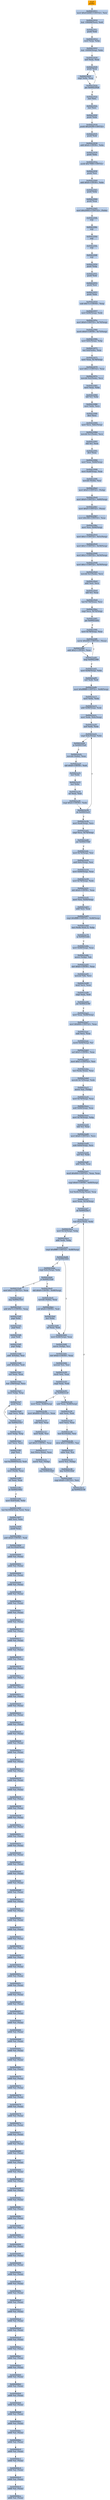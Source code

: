 digraph G {
node[shape=rectangle,style=filled,fillcolor=lightsteelblue,color=lightsteelblue]
bgcolor="transparent"
a0x00422910pusha_[label="start\npusha ",color="lightgrey",fillcolor="orange"];
a0x00422911movl_0x41b000UINT32_esi[label="0x00422911\nmovl $0x41b000<UINT32>, %esi"];
a0x00422916leal__106496esi__edi[label="0x00422916\nleal -106496(%esi), %edi"];
a0x0042291cpushl_edi[label="0x0042291c\npushl %edi"];
a0x0042291dmovl_esp_ebp[label="0x0042291d\nmovl %esp, %ebp"];
a0x0042291fleal__16000esp__ebx[label="0x0042291f\nleal -16000(%esp), %ebx"];
a0x00422926xorl_eax_eax[label="0x00422926\nxorl %eax, %eax"];
a0x00422928pushl_eax[label="0x00422928\npushl %eax"];
a0x00422929cmpl_ebx_esp[label="0x00422929\ncmpl %ebx, %esp"];
a0x0042292bjne_0x00422928[label="0x0042292b\njne 0x00422928"];
a0x0042292dincl_esi[label="0x0042292d\nincl %esi"];
a0x0042292eincl_esi[label="0x0042292e\nincl %esi"];
a0x0042292fpushl_ebx[label="0x0042292f\npushl %ebx"];
a0x00422930pushl_0x2029fUINT32[label="0x00422930\npushl $0x2029f<UINT32>"];
a0x00422935pushl_edi[label="0x00422935\npushl %edi"];
a0x00422936addl_0x4UINT8_ebx[label="0x00422936\naddl $0x4<UINT8>, %ebx"];
a0x00422939pushl_ebx[label="0x00422939\npushl %ebx"];
a0x0042293apushl_0x7908UINT32[label="0x0042293a\npushl $0x7908<UINT32>"];
a0x0042293fpushl_esi[label="0x0042293f\npushl %esi"];
a0x00422940addl_0x4UINT8_ebx[label="0x00422940\naddl $0x4<UINT8>, %ebx"];
a0x00422943pushl_ebx[label="0x00422943\npushl %ebx"];
a0x00422944pushl_eax[label="0x00422944\npushl %eax"];
a0x00422945movl_0x20003UINT32_ebx_[label="0x00422945\nmovl $0x20003<UINT32>, (%ebx)"];
a0x0042294bnop_[label="0x0042294b\nnop "];
a0x0042294cnop_[label="0x0042294c\nnop "];
a0x0042294dnop_[label="0x0042294d\nnop "];
a0x0042294enop_[label="0x0042294e\nnop "];
a0x0042294fnop_[label="0x0042294f\nnop "];
a0x00422950pushl_ebp[label="0x00422950\npushl %ebp"];
a0x00422951pushl_edi[label="0x00422951\npushl %edi"];
a0x00422952pushl_esi[label="0x00422952\npushl %esi"];
a0x00422953pushl_ebx[label="0x00422953\npushl %ebx"];
a0x00422954subl_0x7cUINT8_esp[label="0x00422954\nsubl $0x7c<UINT8>, %esp"];
a0x00422957movl_0x90esp__edx[label="0x00422957\nmovl 0x90(%esp), %edx"];
a0x0042295emovl_0x0UINT32_0x74esp_[label="0x0042295e\nmovl $0x0<UINT32>, 0x74(%esp)"];
a0x00422966movb_0x0UINT8_0x73esp_[label="0x00422966\nmovb $0x0<UINT8>, 0x73(%esp)"];
a0x0042296bmovl_0x9cesp__ebp[label="0x0042296b\nmovl 0x9c(%esp), %ebp"];
a0x00422972leal_0x4edx__eax[label="0x00422972\nleal 0x4(%edx), %eax"];
a0x00422975movl_eax_0x78esp_[label="0x00422975\nmovl %eax, 0x78(%esp)"];
a0x00422979movl_0x1UINT32_eax[label="0x00422979\nmovl $0x1<UINT32>, %eax"];
a0x0042297emovzbl_0x2edx__ecx[label="0x0042297e\nmovzbl 0x2(%edx), %ecx"];
a0x00422982movl_eax_ebx[label="0x00422982\nmovl %eax, %ebx"];
a0x00422984shll_cl_ebx[label="0x00422984\nshll %cl, %ebx"];
a0x00422986movl_ebx_ecx[label="0x00422986\nmovl %ebx, %ecx"];
a0x00422988decl_ecx[label="0x00422988\ndecl %ecx"];
a0x00422989movl_ecx_0x6cesp_[label="0x00422989\nmovl %ecx, 0x6c(%esp)"];
a0x0042298dmovzbl_0x1edx__ecx[label="0x0042298d\nmovzbl 0x1(%edx), %ecx"];
a0x00422991shll_cl_eax[label="0x00422991\nshll %cl, %eax"];
a0x00422993decl_eax[label="0x00422993\ndecl %eax"];
a0x00422994movl_eax_0x68esp_[label="0x00422994\nmovl %eax, 0x68(%esp)"];
a0x00422998movl_0xa8esp__eax[label="0x00422998\nmovl 0xa8(%esp), %eax"];
a0x0042299fmovzbl_edx__esi[label="0x0042299f\nmovzbl (%edx), %esi"];
a0x004229a2movl_0x0UINT32_ebp_[label="0x004229a2\nmovl $0x0<UINT32>, (%ebp)"];
a0x004229a9movl_0x0UINT32_0x60esp_[label="0x004229a9\nmovl $0x0<UINT32>, 0x60(%esp)"];
a0x004229b1movl_0x0UINT32_eax_[label="0x004229b1\nmovl $0x0<UINT32>, (%eax)"];
a0x004229b7movl_0x300UINT32_eax[label="0x004229b7\nmovl $0x300<UINT32>, %eax"];
a0x004229bcmovl_esi_0x64esp_[label="0x004229bc\nmovl %esi, 0x64(%esp)"];
a0x004229c0movl_0x1UINT32_0x5cesp_[label="0x004229c0\nmovl $0x1<UINT32>, 0x5c(%esp)"];
a0x004229c8movl_0x1UINT32_0x58esp_[label="0x004229c8\nmovl $0x1<UINT32>, 0x58(%esp)"];
a0x004229d0movl_0x1UINT32_0x54esp_[label="0x004229d0\nmovl $0x1<UINT32>, 0x54(%esp)"];
a0x004229d8movl_0x1UINT32_0x50esp_[label="0x004229d8\nmovl $0x1<UINT32>, 0x50(%esp)"];
a0x004229e0movzbl_0x1edx__ecx[label="0x004229e0\nmovzbl 0x1(%edx), %ecx"];
a0x004229e4addl_esi_ecx[label="0x004229e4\naddl %esi, %ecx"];
a0x004229e6shll_cl_eax[label="0x004229e6\nshll %cl, %eax"];
a0x004229e8leal_0x736eax__ecx[label="0x004229e8\nleal 0x736(%eax), %ecx"];
a0x004229eecmpl_ecx_0x74esp_[label="0x004229ee\ncmpl %ecx, 0x74(%esp)"];
a0x004229f2jae_0x00422a02[label="0x004229f2\njae 0x00422a02"];
a0x004229f4movl_0x78esp__eax[label="0x004229f4\nmovl 0x78(%esp), %eax"];
a0x004229f8movw_0x400UINT16_eax_[label="0x004229f8\nmovw $0x400<UINT16>, (%eax)"];
a0x004229fdaddl_0x2UINT8_eax[label="0x004229fd\naddl $0x2<UINT8>, %eax"];
a0x00422a00loop_0x004229f8[label="0x00422a00\nloop 0x004229f8"];
a0x00422a02movl_0x94esp__ebx[label="0x00422a02\nmovl 0x94(%esp), %ebx"];
a0x00422a09xorl_edi_edi[label="0x00422a09\nxorl %edi, %edi"];
a0x00422a0bmovl_0xffffffffUINT32_0x48esp_[label="0x00422a0b\nmovl $0xffffffff<UINT32>, 0x48(%esp)"];
a0x00422a13movl_ebx_edx[label="0x00422a13\nmovl %ebx, %edx"];
a0x00422a15addl_0x98esp__edx[label="0x00422a15\naddl 0x98(%esp), %edx"];
a0x00422a1cmovl_edx_0x4cesp_[label="0x00422a1c\nmovl %edx, 0x4c(%esp)"];
a0x00422a20xorl_edx_edx[label="0x00422a20\nxorl %edx, %edx"];
a0x00422a22cmpl_0x4cesp__ebx[label="0x00422a22\ncmpl 0x4c(%esp), %ebx"];
a0x00422a26je_0x004233a8[label="0x00422a26\nje 0x004233a8"];
a0x00422a2cmovzbl_ebx__eax[label="0x00422a2c\nmovzbl (%ebx), %eax"];
a0x00422a2fshll_0x8UINT8_edi[label="0x00422a2f\nshll $0x8<UINT8>, %edi"];
a0x00422a32incl_edx[label="0x00422a32\nincl %edx"];
a0x00422a33incl_ebx[label="0x00422a33\nincl %ebx"];
a0x00422a34orl_eax_edi[label="0x00422a34\norl %eax, %edi"];
a0x00422a36cmpl_0x4UINT8_edx[label="0x00422a36\ncmpl $0x4<UINT8>, %edx"];
a0x00422a39jle_0x00422a22[label="0x00422a39\njle 0x00422a22"];
a0x00422a3bmovl_0xa4esp__ecx[label="0x00422a3b\nmovl 0xa4(%esp), %ecx"];
a0x00422a42cmpl_ecx_0x74esp_[label="0x00422a42\ncmpl %ecx, 0x74(%esp)"];
a0x00422a46jae_0x004233b0[label="0x00422a46\njae 0x004233b0"];
a0x00422a4cmovl_0x74esp__esi[label="0x00422a4c\nmovl 0x74(%esp), %esi"];
a0x00422a50andl_0x6cesp__esi[label="0x00422a50\nandl 0x6c(%esp), %esi"];
a0x00422a54movl_0x60esp__eax[label="0x00422a54\nmovl 0x60(%esp), %eax"];
a0x00422a58movl_0x78esp__edx[label="0x00422a58\nmovl 0x78(%esp), %edx"];
a0x00422a5cshll_0x4UINT8_eax[label="0x00422a5c\nshll $0x4<UINT8>, %eax"];
a0x00422a5fmovl_esi_0x44esp_[label="0x00422a5f\nmovl %esi, 0x44(%esp)"];
a0x00422a63addl_esi_eax[label="0x00422a63\naddl %esi, %eax"];
a0x00422a65cmpl_0xffffffUINT32_0x48esp_[label="0x00422a65\ncmpl $0xffffff<UINT32>, 0x48(%esp)"];
a0x00422a6dleal_edxeax2__ebp[label="0x00422a6d\nleal (%edx,%eax,2), %ebp"];
a0x00422a70ja_0x00422a8a[label="0x00422a70\nja 0x00422a8a"];
a0x00422a8amovl_0x48esp__eax[label="0x00422a8a\nmovl 0x48(%esp), %eax"];
a0x00422a8emovw_ebp__dx[label="0x00422a8e\nmovw (%ebp), %dx"];
a0x00422a92shrl_0xbUINT8_eax[label="0x00422a92\nshrl $0xb<UINT8>, %eax"];
a0x00422a95movzwl_dx_ecx[label="0x00422a95\nmovzwl %dx, %ecx"];
a0x00422a98imull_ecx_eax[label="0x00422a98\nimull %ecx, %eax"];
a0x00422a9bcmpl_eax_edi[label="0x00422a9b\ncmpl %eax, %edi"];
a0x00422a9djae_0x00422c80[label="0x00422a9d\njae 0x00422c80"];
a0x00422aa3movl_eax_0x48esp_[label="0x00422aa3\nmovl %eax, 0x48(%esp)"];
a0x00422aa7movl_0x800UINT32_eax[label="0x00422aa7\nmovl $0x800<UINT32>, %eax"];
a0x00422aacsubl_ecx_eax[label="0x00422aac\nsubl %ecx, %eax"];
a0x00422aaemovb_0x64esp__cl[label="0x00422aae\nmovb 0x64(%esp), %cl"];
a0x00422ab2sarl_0x5UINT8_eax[label="0x00422ab2\nsarl $0x5<UINT8>, %eax"];
a0x00422ab5movl_0x1UINT32_esi[label="0x00422ab5\nmovl $0x1<UINT32>, %esi"];
a0x00422abaleal_edxeax__eax[label="0x00422aba\nleal (%edx,%eax), %eax"];
a0x00422abdmovzbl_0x73esp__edx[label="0x00422abd\nmovzbl 0x73(%esp), %edx"];
a0x00422ac2movw_ax_ebp_[label="0x00422ac2\nmovw %ax, (%ebp)"];
a0x00422ac6movl_0x74esp__eax[label="0x00422ac6\nmovl 0x74(%esp), %eax"];
a0x00422acaandl_0x68esp__eax[label="0x00422aca\nandl 0x68(%esp), %eax"];
a0x00422acemovl_0x78esp__ebp[label="0x00422ace\nmovl 0x78(%esp), %ebp"];
a0x00422ad2shll_cl_eax[label="0x00422ad2\nshll %cl, %eax"];
a0x00422ad4movl_0x8UINT32_ecx[label="0x00422ad4\nmovl $0x8<UINT32>, %ecx"];
a0x00422ad9subl_0x64esp__ecx[label="0x00422ad9\nsubl 0x64(%esp), %ecx"];
a0x00422addsarl_cl_edx[label="0x00422add\nsarl %cl, %edx"];
a0x00422adfaddl_edx_eax[label="0x00422adf\naddl %edx, %eax"];
a0x00422ae1imull_0x600UINT32_eax_eax[label="0x00422ae1\nimull $0x600<UINT32>, %eax, %eax"];
a0x00422ae7cmpl_0x6UINT8_0x60esp_[label="0x00422ae7\ncmpl $0x6<UINT8>, 0x60(%esp)"];
a0x00422aecleal_0xe6cebpeax__eax[label="0x00422aec\nleal 0xe6c(%ebp,%eax), %eax"];
a0x00422af3movl_eax_0x14esp_[label="0x00422af3\nmovl %eax, 0x14(%esp)"];
a0x00422af7jle_0x00422bc7[label="0x00422af7\njle 0x00422bc7"];
a0x00422bc7leal_esiesi__edx[label="0x00422bc7\nleal (%esi,%esi), %edx"];
a0x00422bcamovl_0x14esp__ebp[label="0x00422bca\nmovl 0x14(%esp), %ebp"];
a0x00422bceaddl_edx_ebp[label="0x00422bce\naddl %edx, %ebp"];
a0x00422bd0cmpl_0xffffffUINT32_0x48esp_[label="0x00422bd0\ncmpl $0xffffff<UINT32>, 0x48(%esp)"];
a0x00422bd8ja_0x00422bf2[label="0x00422bd8\nja 0x00422bf2"];
a0x00422bf2movl_0x48esp__eax[label="0x00422bf2\nmovl 0x48(%esp), %eax"];
a0x00422bf6movw_ebp__cx[label="0x00422bf6\nmovw (%ebp), %cx"];
a0x00422bfashrl_0xbUINT8_eax[label="0x00422bfa\nshrl $0xb<UINT8>, %eax"];
a0x00422bfdmovzwl_cx_esi[label="0x00422bfd\nmovzwl %cx, %esi"];
a0x00422c00imull_esi_eax[label="0x00422c00\nimull %esi, %eax"];
a0x00422c03cmpl_eax_edi[label="0x00422c03\ncmpl %eax, %edi"];
a0x00422c05jae_0x00422c20[label="0x00422c05\njae 0x00422c20"];
a0x00422c07movl_eax_0x48esp_[label="0x00422c07\nmovl %eax, 0x48(%esp)"];
a0x00422c0bmovl_0x800UINT32_eax[label="0x00422c0b\nmovl $0x800<UINT32>, %eax"];
a0x00422c10subl_esi_eax[label="0x00422c10\nsubl %esi, %eax"];
a0x00422c12movl_edx_esi[label="0x00422c12\nmovl %edx, %esi"];
a0x00422c14sarl_0x5UINT8_eax[label="0x00422c14\nsarl $0x5<UINT8>, %eax"];
a0x00422c17leal_ecxeax__eax[label="0x00422c17\nleal (%ecx,%eax), %eax"];
a0x00422c1amovw_ax_ebp_[label="0x00422c1a\nmovw %ax, (%ebp)"];
a0x00422c1ejmp_0x00422bbf[label="0x00422c1e\njmp 0x00422bbf"];
a0x00422bbfcmpl_0xffUINT32_esi[label="0x00422bbf\ncmpl $0xff<UINT32>, %esi"];
a0x00422bc5jg_0x00422c38[label="0x00422bc5\njg 0x00422c38"];
a0x00422bdacmpl_0x4cesp__ebx[label="0x00422bda\ncmpl 0x4c(%esp), %ebx"];
a0x00422bdeje_0x004233a8[label="0x00422bde\nje 0x004233a8"];
a0x00422be4shll_0x8UINT8_0x48esp_[label="0x00422be4\nshll $0x8<UINT8>, 0x48(%esp)"];
a0x00422be9movzbl_ebx__eax[label="0x00422be9\nmovzbl (%ebx), %eax"];
a0x00422becshll_0x8UINT8_edi[label="0x00422bec\nshll $0x8<UINT8>, %edi"];
a0x00422befincl_ebx[label="0x00422bef\nincl %ebx"];
a0x00422bf0orl_eax_edi[label="0x00422bf0\norl %eax, %edi"];
a0x00422c20subl_eax_0x48esp_[label="0x00422c20\nsubl %eax, 0x48(%esp)"];
a0x00422c24subl_eax_edi[label="0x00422c24\nsubl %eax, %edi"];
a0x00422c26movl_ecx_eax[label="0x00422c26\nmovl %ecx, %eax"];
a0x00422c28leal_0x1edx__esi[label="0x00422c28\nleal 0x1(%edx), %esi"];
a0x00422c2bshrw_0x5UINT8_ax[label="0x00422c2b\nshrw $0x5<UINT8>, %ax"];
a0x00422c2fsubw_ax_cx[label="0x00422c2f\nsubw %ax, %cx"];
a0x00422c32movw_cx_ebp_[label="0x00422c32\nmovw %cx, (%ebp)"];
a0x00422c36jmp_0x00422bbf[label="0x00422c36\njmp 0x00422bbf"];
a0x004233a8movl_0x1UINT32_eax[label="0x004233a8\nmovl $0x1<UINT32>, %eax"];
a0x004233adjmp_0x004233cf[label="0x004233ad\njmp 0x004233cf"];
a0x004233cfaddl_0x7cUINT8_esp[label="0x004233cf\naddl $0x7c<UINT8>, %esp"];
a0x004233d2popl_ebx[label="0x004233d2\npopl %ebx"];
a0x004233d3popl_esi[label="0x004233d3\npopl %esi"];
a0x004233d4popl_edi[label="0x004233d4\npopl %edi"];
a0x004233d5popl_ebp[label="0x004233d5\npopl %ebp"];
a0x004233d6addl__4ebx__esi[label="0x004233d6\naddl -4(%ebx), %esi"];
a0x004233d9addl__8ebx__edi[label="0x004233d9\naddl -8(%ebx), %edi"];
a0x004233dcxorl_eax_eax[label="0x004233dc\nxorl %eax, %eax"];
a0x004233deleal__256esp__ecx[label="0x004233de\nleal -256(%esp), %ecx"];
a0x004233e5movl_ebp_esp[label="0x004233e5\nmovl %ebp, %esp"];
a0x004233e7pushl_eax[label="0x004233e7\npushl %eax"];
a0x004233e8cmpl_ecx_esp[label="0x004233e8\ncmpl %ecx, %esp"];
a0x004233eajne_0x004233e7[label="0x004233ea\njne 0x004233e7"];
a0x004233ecmovl_ebp_esp[label="0x004233ec\nmovl %ebp, %esp"];
a0x004233eexorl_ecx_ecx[label="0x004233ee\nxorl %ecx, %ecx"];
a0x004233f0popl_esi[label="0x004233f0\npopl %esi"];
a0x004233f1leal_0x20000esi__edi[label="0x004233f1\nleal 0x20000(%esi), %edi"];
a0x004233f7movl_edi__eax[label="0x004233f7\nmovl (%edi), %eax"];
a0x004233f9orl_eax_eax[label="0x004233f9\norl %eax, %eax"];
a0x004233fbje_0x00423442[label="0x004233fb\nje 0x00423442"];
a0x004233fdmovl_0x4edi__ebx[label="0x004233fd\nmovl 0x4(%edi), %ebx"];
a0x00423400leal_0x23064eaxesi__eax[label="0x00423400\nleal 0x23064(%eax,%esi), %eax"];
a0x00423407addl_esi_ebx[label="0x00423407\naddl %esi, %ebx"];
a0x00423409pushl_eax[label="0x00423409\npushl %eax"];
a0x0042340aaddl_0x8UINT8_edi[label="0x0042340a\naddl $0x8<UINT8>, %edi"];
a0x0042340dcall_0x230a0esi_[label="0x0042340d\ncall 0x230a0(%esi)"];
a0x00000000addb_al_eax_[label="0x00000000\naddb %al, (%eax)"];
a0x00000002addb_al_eax_[label="0x00000002\naddb %al, (%eax)"];
a0x00000004addb_al_eax_[label="0x00000004\naddb %al, (%eax)"];
a0x00000006addb_al_eax_[label="0x00000006\naddb %al, (%eax)"];
a0x00000008addb_al_eax_[label="0x00000008\naddb %al, (%eax)"];
a0x0000000aaddb_al_eax_[label="0x0000000a\naddb %al, (%eax)"];
a0x0000000caddb_al_eax_[label="0x0000000c\naddb %al, (%eax)"];
a0x0000000eaddb_al_eax_[label="0x0000000e\naddb %al, (%eax)"];
a0x00000010addb_al_eax_[label="0x00000010\naddb %al, (%eax)"];
a0x00000012addb_al_eax_[label="0x00000012\naddb %al, (%eax)"];
a0x00000014addb_al_eax_[label="0x00000014\naddb %al, (%eax)"];
a0x00000016addb_al_eax_[label="0x00000016\naddb %al, (%eax)"];
a0x00000018addb_al_eax_[label="0x00000018\naddb %al, (%eax)"];
a0x0000001aaddb_al_eax_[label="0x0000001a\naddb %al, (%eax)"];
a0x0000001caddb_al_eax_[label="0x0000001c\naddb %al, (%eax)"];
a0x0000001eaddb_al_eax_[label="0x0000001e\naddb %al, (%eax)"];
a0x00000020addb_al_eax_[label="0x00000020\naddb %al, (%eax)"];
a0x00000022addb_al_eax_[label="0x00000022\naddb %al, (%eax)"];
a0x00000024addb_al_eax_[label="0x00000024\naddb %al, (%eax)"];
a0x00000026addb_al_eax_[label="0x00000026\naddb %al, (%eax)"];
a0x00000028addb_al_eax_[label="0x00000028\naddb %al, (%eax)"];
a0x0000002aaddb_al_eax_[label="0x0000002a\naddb %al, (%eax)"];
a0x0000002caddb_al_eax_[label="0x0000002c\naddb %al, (%eax)"];
a0x0000002eaddb_al_eax_[label="0x0000002e\naddb %al, (%eax)"];
a0x00000030addb_al_eax_[label="0x00000030\naddb %al, (%eax)"];
a0x00000032addb_al_eax_[label="0x00000032\naddb %al, (%eax)"];
a0x00000034addb_al_eax_[label="0x00000034\naddb %al, (%eax)"];
a0x00000036addb_al_eax_[label="0x00000036\naddb %al, (%eax)"];
a0x00000038addb_al_eax_[label="0x00000038\naddb %al, (%eax)"];
a0x0000003aaddb_al_eax_[label="0x0000003a\naddb %al, (%eax)"];
a0x0000003caddb_al_eax_[label="0x0000003c\naddb %al, (%eax)"];
a0x0000003eaddb_al_eax_[label="0x0000003e\naddb %al, (%eax)"];
a0x00000040addb_al_eax_[label="0x00000040\naddb %al, (%eax)"];
a0x00000042addb_al_eax_[label="0x00000042\naddb %al, (%eax)"];
a0x00000044addb_al_eax_[label="0x00000044\naddb %al, (%eax)"];
a0x00000046addb_al_eax_[label="0x00000046\naddb %al, (%eax)"];
a0x00000048addb_al_eax_[label="0x00000048\naddb %al, (%eax)"];
a0x0000004aaddb_al_eax_[label="0x0000004a\naddb %al, (%eax)"];
a0x0000004caddb_al_eax_[label="0x0000004c\naddb %al, (%eax)"];
a0x0000004eaddb_al_eax_[label="0x0000004e\naddb %al, (%eax)"];
a0x00000050addb_al_eax_[label="0x00000050\naddb %al, (%eax)"];
a0x00000052addb_al_eax_[label="0x00000052\naddb %al, (%eax)"];
a0x00000054addb_al_eax_[label="0x00000054\naddb %al, (%eax)"];
a0x00000056addb_al_eax_[label="0x00000056\naddb %al, (%eax)"];
a0x00000058addb_al_eax_[label="0x00000058\naddb %al, (%eax)"];
a0x0000005aaddb_al_eax_[label="0x0000005a\naddb %al, (%eax)"];
a0x0000005caddb_al_eax_[label="0x0000005c\naddb %al, (%eax)"];
a0x0000005eaddb_al_eax_[label="0x0000005e\naddb %al, (%eax)"];
a0x00000060addb_al_eax_[label="0x00000060\naddb %al, (%eax)"];
a0x00000062addb_al_eax_[label="0x00000062\naddb %al, (%eax)"];
a0x00000064addb_al_eax_[label="0x00000064\naddb %al, (%eax)"];
a0x00000066addb_al_eax_[label="0x00000066\naddb %al, (%eax)"];
a0x00000068addb_al_eax_[label="0x00000068\naddb %al, (%eax)"];
a0x0000006aaddb_al_eax_[label="0x0000006a\naddb %al, (%eax)"];
a0x0000006caddb_al_eax_[label="0x0000006c\naddb %al, (%eax)"];
a0x0000006eaddb_al_eax_[label="0x0000006e\naddb %al, (%eax)"];
a0x00000070addb_al_eax_[label="0x00000070\naddb %al, (%eax)"];
a0x00000072addb_al_eax_[label="0x00000072\naddb %al, (%eax)"];
a0x00000074addb_al_eax_[label="0x00000074\naddb %al, (%eax)"];
a0x00000076addb_al_eax_[label="0x00000076\naddb %al, (%eax)"];
a0x00000078addb_al_eax_[label="0x00000078\naddb %al, (%eax)"];
a0x0000007aaddb_al_eax_[label="0x0000007a\naddb %al, (%eax)"];
a0x0000007caddb_al_eax_[label="0x0000007c\naddb %al, (%eax)"];
a0x0000007eaddb_al_eax_[label="0x0000007e\naddb %al, (%eax)"];
a0x00000080addb_al_eax_[label="0x00000080\naddb %al, (%eax)"];
a0x00000082addb_al_eax_[label="0x00000082\naddb %al, (%eax)"];
a0x00000084addb_al_eax_[label="0x00000084\naddb %al, (%eax)"];
a0x00000086addb_al_eax_[label="0x00000086\naddb %al, (%eax)"];
a0x00000088addb_al_eax_[label="0x00000088\naddb %al, (%eax)"];
a0x0000008aaddb_al_eax_[label="0x0000008a\naddb %al, (%eax)"];
a0x0000008caddb_al_eax_[label="0x0000008c\naddb %al, (%eax)"];
a0x0000008eaddb_al_eax_[label="0x0000008e\naddb %al, (%eax)"];
a0x00000090addb_al_eax_[label="0x00000090\naddb %al, (%eax)"];
a0x00000092addb_al_eax_[label="0x00000092\naddb %al, (%eax)"];
a0x00000094addb_al_eax_[label="0x00000094\naddb %al, (%eax)"];
a0x00000096addb_al_eax_[label="0x00000096\naddb %al, (%eax)"];
a0x00000098addb_al_eax_[label="0x00000098\naddb %al, (%eax)"];
a0x0000009aaddb_al_eax_[label="0x0000009a\naddb %al, (%eax)"];
a0x0000009caddb_al_eax_[label="0x0000009c\naddb %al, (%eax)"];
a0x0000009eaddb_al_eax_[label="0x0000009e\naddb %al, (%eax)"];
a0x000000a0addb_al_eax_[label="0x000000a0\naddb %al, (%eax)"];
a0x000000a2addb_al_eax_[label="0x000000a2\naddb %al, (%eax)"];
a0x000000a4addb_al_eax_[label="0x000000a4\naddb %al, (%eax)"];
a0x000000a6addb_al_eax_[label="0x000000a6\naddb %al, (%eax)"];
a0x000000a8addb_al_eax_[label="0x000000a8\naddb %al, (%eax)"];
a0x000000aaaddb_al_eax_[label="0x000000aa\naddb %al, (%eax)"];
a0x000000acaddb_al_eax_[label="0x000000ac\naddb %al, (%eax)"];
a0x000000aeaddb_al_eax_[label="0x000000ae\naddb %al, (%eax)"];
a0x000000b0addb_al_eax_[label="0x000000b0\naddb %al, (%eax)"];
a0x000000b2addb_al_eax_[label="0x000000b2\naddb %al, (%eax)"];
a0x000000b4addb_al_eax_[label="0x000000b4\naddb %al, (%eax)"];
a0x000000b6addb_al_eax_[label="0x000000b6\naddb %al, (%eax)"];
a0x000000b8addb_al_eax_[label="0x000000b8\naddb %al, (%eax)"];
a0x000000baaddb_al_eax_[label="0x000000ba\naddb %al, (%eax)"];
a0x000000bcaddb_al_eax_[label="0x000000bc\naddb %al, (%eax)"];
a0x000000beaddb_al_eax_[label="0x000000be\naddb %al, (%eax)"];
a0x000000c0addb_al_eax_[label="0x000000c0\naddb %al, (%eax)"];
a0x000000c2addb_al_eax_[label="0x000000c2\naddb %al, (%eax)"];
a0x000000c4addb_al_eax_[label="0x000000c4\naddb %al, (%eax)"];
a0x000000c6addb_al_eax_[label="0x000000c6\naddb %al, (%eax)"];
a0x000000c8addb_al_eax_[label="0x000000c8\naddb %al, (%eax)"];
a0x000000caaddb_al_eax_[label="0x000000ca\naddb %al, (%eax)"];
a0x00422910pusha_ -> a0x00422911movl_0x41b000UINT32_esi [color="#000000"];
a0x00422911movl_0x41b000UINT32_esi -> a0x00422916leal__106496esi__edi [color="#000000"];
a0x00422916leal__106496esi__edi -> a0x0042291cpushl_edi [color="#000000"];
a0x0042291cpushl_edi -> a0x0042291dmovl_esp_ebp [color="#000000"];
a0x0042291dmovl_esp_ebp -> a0x0042291fleal__16000esp__ebx [color="#000000"];
a0x0042291fleal__16000esp__ebx -> a0x00422926xorl_eax_eax [color="#000000"];
a0x00422926xorl_eax_eax -> a0x00422928pushl_eax [color="#000000"];
a0x00422928pushl_eax -> a0x00422929cmpl_ebx_esp [color="#000000"];
a0x00422929cmpl_ebx_esp -> a0x0042292bjne_0x00422928 [color="#000000"];
a0x0042292bjne_0x00422928 -> a0x00422928pushl_eax [color="#000000",label="T"];
a0x0042292bjne_0x00422928 -> a0x0042292dincl_esi [color="#000000",label="F"];
a0x0042292dincl_esi -> a0x0042292eincl_esi [color="#000000"];
a0x0042292eincl_esi -> a0x0042292fpushl_ebx [color="#000000"];
a0x0042292fpushl_ebx -> a0x00422930pushl_0x2029fUINT32 [color="#000000"];
a0x00422930pushl_0x2029fUINT32 -> a0x00422935pushl_edi [color="#000000"];
a0x00422935pushl_edi -> a0x00422936addl_0x4UINT8_ebx [color="#000000"];
a0x00422936addl_0x4UINT8_ebx -> a0x00422939pushl_ebx [color="#000000"];
a0x00422939pushl_ebx -> a0x0042293apushl_0x7908UINT32 [color="#000000"];
a0x0042293apushl_0x7908UINT32 -> a0x0042293fpushl_esi [color="#000000"];
a0x0042293fpushl_esi -> a0x00422940addl_0x4UINT8_ebx [color="#000000"];
a0x00422940addl_0x4UINT8_ebx -> a0x00422943pushl_ebx [color="#000000"];
a0x00422943pushl_ebx -> a0x00422944pushl_eax [color="#000000"];
a0x00422944pushl_eax -> a0x00422945movl_0x20003UINT32_ebx_ [color="#000000"];
a0x00422945movl_0x20003UINT32_ebx_ -> a0x0042294bnop_ [color="#000000"];
a0x0042294bnop_ -> a0x0042294cnop_ [color="#000000"];
a0x0042294cnop_ -> a0x0042294dnop_ [color="#000000"];
a0x0042294dnop_ -> a0x0042294enop_ [color="#000000"];
a0x0042294enop_ -> a0x0042294fnop_ [color="#000000"];
a0x0042294fnop_ -> a0x00422950pushl_ebp [color="#000000"];
a0x00422950pushl_ebp -> a0x00422951pushl_edi [color="#000000"];
a0x00422951pushl_edi -> a0x00422952pushl_esi [color="#000000"];
a0x00422952pushl_esi -> a0x00422953pushl_ebx [color="#000000"];
a0x00422953pushl_ebx -> a0x00422954subl_0x7cUINT8_esp [color="#000000"];
a0x00422954subl_0x7cUINT8_esp -> a0x00422957movl_0x90esp__edx [color="#000000"];
a0x00422957movl_0x90esp__edx -> a0x0042295emovl_0x0UINT32_0x74esp_ [color="#000000"];
a0x0042295emovl_0x0UINT32_0x74esp_ -> a0x00422966movb_0x0UINT8_0x73esp_ [color="#000000"];
a0x00422966movb_0x0UINT8_0x73esp_ -> a0x0042296bmovl_0x9cesp__ebp [color="#000000"];
a0x0042296bmovl_0x9cesp__ebp -> a0x00422972leal_0x4edx__eax [color="#000000"];
a0x00422972leal_0x4edx__eax -> a0x00422975movl_eax_0x78esp_ [color="#000000"];
a0x00422975movl_eax_0x78esp_ -> a0x00422979movl_0x1UINT32_eax [color="#000000"];
a0x00422979movl_0x1UINT32_eax -> a0x0042297emovzbl_0x2edx__ecx [color="#000000"];
a0x0042297emovzbl_0x2edx__ecx -> a0x00422982movl_eax_ebx [color="#000000"];
a0x00422982movl_eax_ebx -> a0x00422984shll_cl_ebx [color="#000000"];
a0x00422984shll_cl_ebx -> a0x00422986movl_ebx_ecx [color="#000000"];
a0x00422986movl_ebx_ecx -> a0x00422988decl_ecx [color="#000000"];
a0x00422988decl_ecx -> a0x00422989movl_ecx_0x6cesp_ [color="#000000"];
a0x00422989movl_ecx_0x6cesp_ -> a0x0042298dmovzbl_0x1edx__ecx [color="#000000"];
a0x0042298dmovzbl_0x1edx__ecx -> a0x00422991shll_cl_eax [color="#000000"];
a0x00422991shll_cl_eax -> a0x00422993decl_eax [color="#000000"];
a0x00422993decl_eax -> a0x00422994movl_eax_0x68esp_ [color="#000000"];
a0x00422994movl_eax_0x68esp_ -> a0x00422998movl_0xa8esp__eax [color="#000000"];
a0x00422998movl_0xa8esp__eax -> a0x0042299fmovzbl_edx__esi [color="#000000"];
a0x0042299fmovzbl_edx__esi -> a0x004229a2movl_0x0UINT32_ebp_ [color="#000000"];
a0x004229a2movl_0x0UINT32_ebp_ -> a0x004229a9movl_0x0UINT32_0x60esp_ [color="#000000"];
a0x004229a9movl_0x0UINT32_0x60esp_ -> a0x004229b1movl_0x0UINT32_eax_ [color="#000000"];
a0x004229b1movl_0x0UINT32_eax_ -> a0x004229b7movl_0x300UINT32_eax [color="#000000"];
a0x004229b7movl_0x300UINT32_eax -> a0x004229bcmovl_esi_0x64esp_ [color="#000000"];
a0x004229bcmovl_esi_0x64esp_ -> a0x004229c0movl_0x1UINT32_0x5cesp_ [color="#000000"];
a0x004229c0movl_0x1UINT32_0x5cesp_ -> a0x004229c8movl_0x1UINT32_0x58esp_ [color="#000000"];
a0x004229c8movl_0x1UINT32_0x58esp_ -> a0x004229d0movl_0x1UINT32_0x54esp_ [color="#000000"];
a0x004229d0movl_0x1UINT32_0x54esp_ -> a0x004229d8movl_0x1UINT32_0x50esp_ [color="#000000"];
a0x004229d8movl_0x1UINT32_0x50esp_ -> a0x004229e0movzbl_0x1edx__ecx [color="#000000"];
a0x004229e0movzbl_0x1edx__ecx -> a0x004229e4addl_esi_ecx [color="#000000"];
a0x004229e4addl_esi_ecx -> a0x004229e6shll_cl_eax [color="#000000"];
a0x004229e6shll_cl_eax -> a0x004229e8leal_0x736eax__ecx [color="#000000"];
a0x004229e8leal_0x736eax__ecx -> a0x004229eecmpl_ecx_0x74esp_ [color="#000000"];
a0x004229eecmpl_ecx_0x74esp_ -> a0x004229f2jae_0x00422a02 [color="#000000"];
a0x004229f2jae_0x00422a02 -> a0x004229f4movl_0x78esp__eax [color="#000000",label="F"];
a0x004229f4movl_0x78esp__eax -> a0x004229f8movw_0x400UINT16_eax_ [color="#000000"];
a0x004229f8movw_0x400UINT16_eax_ -> a0x004229fdaddl_0x2UINT8_eax [color="#000000"];
a0x004229fdaddl_0x2UINT8_eax -> a0x00422a00loop_0x004229f8 [color="#000000"];
a0x00422a00loop_0x004229f8 -> a0x004229f8movw_0x400UINT16_eax_ [color="#000000",label="T"];
a0x00422a00loop_0x004229f8 -> a0x00422a02movl_0x94esp__ebx [color="#000000",label="F"];
a0x00422a02movl_0x94esp__ebx -> a0x00422a09xorl_edi_edi [color="#000000"];
a0x00422a09xorl_edi_edi -> a0x00422a0bmovl_0xffffffffUINT32_0x48esp_ [color="#000000"];
a0x00422a0bmovl_0xffffffffUINT32_0x48esp_ -> a0x00422a13movl_ebx_edx [color="#000000"];
a0x00422a13movl_ebx_edx -> a0x00422a15addl_0x98esp__edx [color="#000000"];
a0x00422a15addl_0x98esp__edx -> a0x00422a1cmovl_edx_0x4cesp_ [color="#000000"];
a0x00422a1cmovl_edx_0x4cesp_ -> a0x00422a20xorl_edx_edx [color="#000000"];
a0x00422a20xorl_edx_edx -> a0x00422a22cmpl_0x4cesp__ebx [color="#000000"];
a0x00422a22cmpl_0x4cesp__ebx -> a0x00422a26je_0x004233a8 [color="#000000"];
a0x00422a26je_0x004233a8 -> a0x00422a2cmovzbl_ebx__eax [color="#000000",label="F"];
a0x00422a2cmovzbl_ebx__eax -> a0x00422a2fshll_0x8UINT8_edi [color="#000000"];
a0x00422a2fshll_0x8UINT8_edi -> a0x00422a32incl_edx [color="#000000"];
a0x00422a32incl_edx -> a0x00422a33incl_ebx [color="#000000"];
a0x00422a33incl_ebx -> a0x00422a34orl_eax_edi [color="#000000"];
a0x00422a34orl_eax_edi -> a0x00422a36cmpl_0x4UINT8_edx [color="#000000"];
a0x00422a36cmpl_0x4UINT8_edx -> a0x00422a39jle_0x00422a22 [color="#000000"];
a0x00422a39jle_0x00422a22 -> a0x00422a22cmpl_0x4cesp__ebx [color="#000000",label="T"];
a0x00422a39jle_0x00422a22 -> a0x00422a3bmovl_0xa4esp__ecx [color="#000000",label="F"];
a0x00422a3bmovl_0xa4esp__ecx -> a0x00422a42cmpl_ecx_0x74esp_ [color="#000000"];
a0x00422a42cmpl_ecx_0x74esp_ -> a0x00422a46jae_0x004233b0 [color="#000000"];
a0x00422a46jae_0x004233b0 -> a0x00422a4cmovl_0x74esp__esi [color="#000000",label="F"];
a0x00422a4cmovl_0x74esp__esi -> a0x00422a50andl_0x6cesp__esi [color="#000000"];
a0x00422a50andl_0x6cesp__esi -> a0x00422a54movl_0x60esp__eax [color="#000000"];
a0x00422a54movl_0x60esp__eax -> a0x00422a58movl_0x78esp__edx [color="#000000"];
a0x00422a58movl_0x78esp__edx -> a0x00422a5cshll_0x4UINT8_eax [color="#000000"];
a0x00422a5cshll_0x4UINT8_eax -> a0x00422a5fmovl_esi_0x44esp_ [color="#000000"];
a0x00422a5fmovl_esi_0x44esp_ -> a0x00422a63addl_esi_eax [color="#000000"];
a0x00422a63addl_esi_eax -> a0x00422a65cmpl_0xffffffUINT32_0x48esp_ [color="#000000"];
a0x00422a65cmpl_0xffffffUINT32_0x48esp_ -> a0x00422a6dleal_edxeax2__ebp [color="#000000"];
a0x00422a6dleal_edxeax2__ebp -> a0x00422a70ja_0x00422a8a [color="#000000"];
a0x00422a70ja_0x00422a8a -> a0x00422a8amovl_0x48esp__eax [color="#000000",label="T"];
a0x00422a8amovl_0x48esp__eax -> a0x00422a8emovw_ebp__dx [color="#000000"];
a0x00422a8emovw_ebp__dx -> a0x00422a92shrl_0xbUINT8_eax [color="#000000"];
a0x00422a92shrl_0xbUINT8_eax -> a0x00422a95movzwl_dx_ecx [color="#000000"];
a0x00422a95movzwl_dx_ecx -> a0x00422a98imull_ecx_eax [color="#000000"];
a0x00422a98imull_ecx_eax -> a0x00422a9bcmpl_eax_edi [color="#000000"];
a0x00422a9bcmpl_eax_edi -> a0x00422a9djae_0x00422c80 [color="#000000"];
a0x00422a9djae_0x00422c80 -> a0x00422aa3movl_eax_0x48esp_ [color="#000000",label="F"];
a0x00422aa3movl_eax_0x48esp_ -> a0x00422aa7movl_0x800UINT32_eax [color="#000000"];
a0x00422aa7movl_0x800UINT32_eax -> a0x00422aacsubl_ecx_eax [color="#000000"];
a0x00422aacsubl_ecx_eax -> a0x00422aaemovb_0x64esp__cl [color="#000000"];
a0x00422aaemovb_0x64esp__cl -> a0x00422ab2sarl_0x5UINT8_eax [color="#000000"];
a0x00422ab2sarl_0x5UINT8_eax -> a0x00422ab5movl_0x1UINT32_esi [color="#000000"];
a0x00422ab5movl_0x1UINT32_esi -> a0x00422abaleal_edxeax__eax [color="#000000"];
a0x00422abaleal_edxeax__eax -> a0x00422abdmovzbl_0x73esp__edx [color="#000000"];
a0x00422abdmovzbl_0x73esp__edx -> a0x00422ac2movw_ax_ebp_ [color="#000000"];
a0x00422ac2movw_ax_ebp_ -> a0x00422ac6movl_0x74esp__eax [color="#000000"];
a0x00422ac6movl_0x74esp__eax -> a0x00422acaandl_0x68esp__eax [color="#000000"];
a0x00422acaandl_0x68esp__eax -> a0x00422acemovl_0x78esp__ebp [color="#000000"];
a0x00422acemovl_0x78esp__ebp -> a0x00422ad2shll_cl_eax [color="#000000"];
a0x00422ad2shll_cl_eax -> a0x00422ad4movl_0x8UINT32_ecx [color="#000000"];
a0x00422ad4movl_0x8UINT32_ecx -> a0x00422ad9subl_0x64esp__ecx [color="#000000"];
a0x00422ad9subl_0x64esp__ecx -> a0x00422addsarl_cl_edx [color="#000000"];
a0x00422addsarl_cl_edx -> a0x00422adfaddl_edx_eax [color="#000000"];
a0x00422adfaddl_edx_eax -> a0x00422ae1imull_0x600UINT32_eax_eax [color="#000000"];
a0x00422ae1imull_0x600UINT32_eax_eax -> a0x00422ae7cmpl_0x6UINT8_0x60esp_ [color="#000000"];
a0x00422ae7cmpl_0x6UINT8_0x60esp_ -> a0x00422aecleal_0xe6cebpeax__eax [color="#000000"];
a0x00422aecleal_0xe6cebpeax__eax -> a0x00422af3movl_eax_0x14esp_ [color="#000000"];
a0x00422af3movl_eax_0x14esp_ -> a0x00422af7jle_0x00422bc7 [color="#000000"];
a0x00422af7jle_0x00422bc7 -> a0x00422bc7leal_esiesi__edx [color="#000000",label="T"];
a0x00422bc7leal_esiesi__edx -> a0x00422bcamovl_0x14esp__ebp [color="#000000"];
a0x00422bcamovl_0x14esp__ebp -> a0x00422bceaddl_edx_ebp [color="#000000"];
a0x00422bceaddl_edx_ebp -> a0x00422bd0cmpl_0xffffffUINT32_0x48esp_ [color="#000000"];
a0x00422bd0cmpl_0xffffffUINT32_0x48esp_ -> a0x00422bd8ja_0x00422bf2 [color="#000000"];
a0x00422bd8ja_0x00422bf2 -> a0x00422bf2movl_0x48esp__eax [color="#000000",label="T"];
a0x00422bf2movl_0x48esp__eax -> a0x00422bf6movw_ebp__cx [color="#000000"];
a0x00422bf6movw_ebp__cx -> a0x00422bfashrl_0xbUINT8_eax [color="#000000"];
a0x00422bfashrl_0xbUINT8_eax -> a0x00422bfdmovzwl_cx_esi [color="#000000"];
a0x00422bfdmovzwl_cx_esi -> a0x00422c00imull_esi_eax [color="#000000"];
a0x00422c00imull_esi_eax -> a0x00422c03cmpl_eax_edi [color="#000000"];
a0x00422c03cmpl_eax_edi -> a0x00422c05jae_0x00422c20 [color="#000000"];
a0x00422c05jae_0x00422c20 -> a0x00422c07movl_eax_0x48esp_ [color="#000000",label="F"];
a0x00422c07movl_eax_0x48esp_ -> a0x00422c0bmovl_0x800UINT32_eax [color="#000000"];
a0x00422c0bmovl_0x800UINT32_eax -> a0x00422c10subl_esi_eax [color="#000000"];
a0x00422c10subl_esi_eax -> a0x00422c12movl_edx_esi [color="#000000"];
a0x00422c12movl_edx_esi -> a0x00422c14sarl_0x5UINT8_eax [color="#000000"];
a0x00422c14sarl_0x5UINT8_eax -> a0x00422c17leal_ecxeax__eax [color="#000000"];
a0x00422c17leal_ecxeax__eax -> a0x00422c1amovw_ax_ebp_ [color="#000000"];
a0x00422c1amovw_ax_ebp_ -> a0x00422c1ejmp_0x00422bbf [color="#000000"];
a0x00422c1ejmp_0x00422bbf -> a0x00422bbfcmpl_0xffUINT32_esi [color="#000000"];
a0x00422bbfcmpl_0xffUINT32_esi -> a0x00422bc5jg_0x00422c38 [color="#000000"];
a0x00422bc5jg_0x00422c38 -> a0x00422bc7leal_esiesi__edx [color="#000000",label="F"];
a0x00422bd8ja_0x00422bf2 -> a0x00422bdacmpl_0x4cesp__ebx [color="#000000",label="F"];
a0x00422bdacmpl_0x4cesp__ebx -> a0x00422bdeje_0x004233a8 [color="#000000"];
a0x00422bdeje_0x004233a8 -> a0x00422be4shll_0x8UINT8_0x48esp_ [color="#000000",label="F"];
a0x00422be4shll_0x8UINT8_0x48esp_ -> a0x00422be9movzbl_ebx__eax [color="#000000"];
a0x00422be9movzbl_ebx__eax -> a0x00422becshll_0x8UINT8_edi [color="#000000"];
a0x00422becshll_0x8UINT8_edi -> a0x00422befincl_ebx [color="#000000"];
a0x00422befincl_ebx -> a0x00422bf0orl_eax_edi [color="#000000"];
a0x00422bf0orl_eax_edi -> a0x00422bf2movl_0x48esp__eax [color="#000000"];
a0x00422c05jae_0x00422c20 -> a0x00422c20subl_eax_0x48esp_ [color="#000000",label="T"];
a0x00422c20subl_eax_0x48esp_ -> a0x00422c24subl_eax_edi [color="#000000"];
a0x00422c24subl_eax_edi -> a0x00422c26movl_ecx_eax [color="#000000"];
a0x00422c26movl_ecx_eax -> a0x00422c28leal_0x1edx__esi [color="#000000"];
a0x00422c28leal_0x1edx__esi -> a0x00422c2bshrw_0x5UINT8_ax [color="#000000"];
a0x00422c2bshrw_0x5UINT8_ax -> a0x00422c2fsubw_ax_cx [color="#000000"];
a0x00422c2fsubw_ax_cx -> a0x00422c32movw_cx_ebp_ [color="#000000"];
a0x00422c32movw_cx_ebp_ -> a0x00422c36jmp_0x00422bbf [color="#000000"];
a0x00422c36jmp_0x00422bbf -> a0x00422bbfcmpl_0xffUINT32_esi [color="#000000"];
a0x00422bdeje_0x004233a8 -> a0x004233a8movl_0x1UINT32_eax [color="#000000",label="T"];
a0x004233a8movl_0x1UINT32_eax -> a0x004233adjmp_0x004233cf [color="#000000"];
a0x004233adjmp_0x004233cf -> a0x004233cfaddl_0x7cUINT8_esp [color="#000000"];
a0x004233cfaddl_0x7cUINT8_esp -> a0x004233d2popl_ebx [color="#000000"];
a0x004233d2popl_ebx -> a0x004233d3popl_esi [color="#000000"];
a0x004233d3popl_esi -> a0x004233d4popl_edi [color="#000000"];
a0x004233d4popl_edi -> a0x004233d5popl_ebp [color="#000000"];
a0x004233d5popl_ebp -> a0x004233d6addl__4ebx__esi [color="#000000"];
a0x004233d6addl__4ebx__esi -> a0x004233d9addl__8ebx__edi [color="#000000"];
a0x004233d9addl__8ebx__edi -> a0x004233dcxorl_eax_eax [color="#000000"];
a0x004233dcxorl_eax_eax -> a0x004233deleal__256esp__ecx [color="#000000"];
a0x004233deleal__256esp__ecx -> a0x004233e5movl_ebp_esp [color="#000000"];
a0x004233e5movl_ebp_esp -> a0x004233e7pushl_eax [color="#000000"];
a0x004233e7pushl_eax -> a0x004233e8cmpl_ecx_esp [color="#000000"];
a0x004233e8cmpl_ecx_esp -> a0x004233eajne_0x004233e7 [color="#000000"];
a0x004233eajne_0x004233e7 -> a0x004233e7pushl_eax [color="#000000",label="T"];
a0x004233eajne_0x004233e7 -> a0x004233ecmovl_ebp_esp [color="#000000",label="F"];
a0x004233ecmovl_ebp_esp -> a0x004233eexorl_ecx_ecx [color="#000000"];
a0x004233eexorl_ecx_ecx -> a0x004233f0popl_esi [color="#000000"];
a0x004233f0popl_esi -> a0x004233f1leal_0x20000esi__edi [color="#000000"];
a0x004233f1leal_0x20000esi__edi -> a0x004233f7movl_edi__eax [color="#000000"];
a0x004233f7movl_edi__eax -> a0x004233f9orl_eax_eax [color="#000000"];
a0x004233f9orl_eax_eax -> a0x004233fbje_0x00423442 [color="#000000"];
a0x004233fbje_0x00423442 -> a0x004233fdmovl_0x4edi__ebx [color="#000000",label="F"];
a0x004233fdmovl_0x4edi__ebx -> a0x00423400leal_0x23064eaxesi__eax [color="#000000"];
a0x00423400leal_0x23064eaxesi__eax -> a0x00423407addl_esi_ebx [color="#000000"];
a0x00423407addl_esi_ebx -> a0x00423409pushl_eax [color="#000000"];
a0x00423409pushl_eax -> a0x0042340aaddl_0x8UINT8_edi [color="#000000"];
a0x0042340aaddl_0x8UINT8_edi -> a0x0042340dcall_0x230a0esi_ [color="#000000"];
a0x0042340dcall_0x230a0esi_ -> a0x00000000addb_al_eax_ [color="#000000"];
a0x00000000addb_al_eax_ -> a0x00000002addb_al_eax_ [color="#000000"];
a0x00000002addb_al_eax_ -> a0x00000004addb_al_eax_ [color="#000000"];
a0x00000004addb_al_eax_ -> a0x00000006addb_al_eax_ [color="#000000"];
a0x00000006addb_al_eax_ -> a0x00000008addb_al_eax_ [color="#000000"];
a0x00000008addb_al_eax_ -> a0x0000000aaddb_al_eax_ [color="#000000"];
a0x0000000aaddb_al_eax_ -> a0x0000000caddb_al_eax_ [color="#000000"];
a0x0000000caddb_al_eax_ -> a0x0000000eaddb_al_eax_ [color="#000000"];
a0x0000000eaddb_al_eax_ -> a0x00000010addb_al_eax_ [color="#000000"];
a0x00000010addb_al_eax_ -> a0x00000012addb_al_eax_ [color="#000000"];
a0x00000012addb_al_eax_ -> a0x00000014addb_al_eax_ [color="#000000"];
a0x00000014addb_al_eax_ -> a0x00000016addb_al_eax_ [color="#000000"];
a0x00000016addb_al_eax_ -> a0x00000018addb_al_eax_ [color="#000000"];
a0x00000018addb_al_eax_ -> a0x0000001aaddb_al_eax_ [color="#000000"];
a0x0000001aaddb_al_eax_ -> a0x0000001caddb_al_eax_ [color="#000000"];
a0x0000001caddb_al_eax_ -> a0x0000001eaddb_al_eax_ [color="#000000"];
a0x0000001eaddb_al_eax_ -> a0x00000020addb_al_eax_ [color="#000000"];
a0x00000020addb_al_eax_ -> a0x00000022addb_al_eax_ [color="#000000"];
a0x00000022addb_al_eax_ -> a0x00000024addb_al_eax_ [color="#000000"];
a0x00000024addb_al_eax_ -> a0x00000026addb_al_eax_ [color="#000000"];
a0x00000026addb_al_eax_ -> a0x00000028addb_al_eax_ [color="#000000"];
a0x00000028addb_al_eax_ -> a0x0000002aaddb_al_eax_ [color="#000000"];
a0x0000002aaddb_al_eax_ -> a0x0000002caddb_al_eax_ [color="#000000"];
a0x0000002caddb_al_eax_ -> a0x0000002eaddb_al_eax_ [color="#000000"];
a0x0000002eaddb_al_eax_ -> a0x00000030addb_al_eax_ [color="#000000"];
a0x00000030addb_al_eax_ -> a0x00000032addb_al_eax_ [color="#000000"];
a0x00000032addb_al_eax_ -> a0x00000034addb_al_eax_ [color="#000000"];
a0x00000034addb_al_eax_ -> a0x00000036addb_al_eax_ [color="#000000"];
a0x00000036addb_al_eax_ -> a0x00000038addb_al_eax_ [color="#000000"];
a0x00000038addb_al_eax_ -> a0x0000003aaddb_al_eax_ [color="#000000"];
a0x0000003aaddb_al_eax_ -> a0x0000003caddb_al_eax_ [color="#000000"];
a0x0000003caddb_al_eax_ -> a0x0000003eaddb_al_eax_ [color="#000000"];
a0x0000003eaddb_al_eax_ -> a0x00000040addb_al_eax_ [color="#000000"];
a0x00000040addb_al_eax_ -> a0x00000042addb_al_eax_ [color="#000000"];
a0x00000042addb_al_eax_ -> a0x00000044addb_al_eax_ [color="#000000"];
a0x00000044addb_al_eax_ -> a0x00000046addb_al_eax_ [color="#000000"];
a0x00000046addb_al_eax_ -> a0x00000048addb_al_eax_ [color="#000000"];
a0x00000048addb_al_eax_ -> a0x0000004aaddb_al_eax_ [color="#000000"];
a0x0000004aaddb_al_eax_ -> a0x0000004caddb_al_eax_ [color="#000000"];
a0x0000004caddb_al_eax_ -> a0x0000004eaddb_al_eax_ [color="#000000"];
a0x0000004eaddb_al_eax_ -> a0x00000050addb_al_eax_ [color="#000000"];
a0x00000050addb_al_eax_ -> a0x00000052addb_al_eax_ [color="#000000"];
a0x00000052addb_al_eax_ -> a0x00000054addb_al_eax_ [color="#000000"];
a0x00000054addb_al_eax_ -> a0x00000056addb_al_eax_ [color="#000000"];
a0x00000056addb_al_eax_ -> a0x00000058addb_al_eax_ [color="#000000"];
a0x00000058addb_al_eax_ -> a0x0000005aaddb_al_eax_ [color="#000000"];
a0x0000005aaddb_al_eax_ -> a0x0000005caddb_al_eax_ [color="#000000"];
a0x0000005caddb_al_eax_ -> a0x0000005eaddb_al_eax_ [color="#000000"];
a0x0000005eaddb_al_eax_ -> a0x00000060addb_al_eax_ [color="#000000"];
a0x00000060addb_al_eax_ -> a0x00000062addb_al_eax_ [color="#000000"];
a0x00000062addb_al_eax_ -> a0x00000064addb_al_eax_ [color="#000000"];
a0x00000064addb_al_eax_ -> a0x00000066addb_al_eax_ [color="#000000"];
a0x00000066addb_al_eax_ -> a0x00000068addb_al_eax_ [color="#000000"];
a0x00000068addb_al_eax_ -> a0x0000006aaddb_al_eax_ [color="#000000"];
a0x0000006aaddb_al_eax_ -> a0x0000006caddb_al_eax_ [color="#000000"];
a0x0000006caddb_al_eax_ -> a0x0000006eaddb_al_eax_ [color="#000000"];
a0x0000006eaddb_al_eax_ -> a0x00000070addb_al_eax_ [color="#000000"];
a0x00000070addb_al_eax_ -> a0x00000072addb_al_eax_ [color="#000000"];
a0x00000072addb_al_eax_ -> a0x00000074addb_al_eax_ [color="#000000"];
a0x00000074addb_al_eax_ -> a0x00000076addb_al_eax_ [color="#000000"];
a0x00000076addb_al_eax_ -> a0x00000078addb_al_eax_ [color="#000000"];
a0x00000078addb_al_eax_ -> a0x0000007aaddb_al_eax_ [color="#000000"];
a0x0000007aaddb_al_eax_ -> a0x0000007caddb_al_eax_ [color="#000000"];
a0x0000007caddb_al_eax_ -> a0x0000007eaddb_al_eax_ [color="#000000"];
a0x0000007eaddb_al_eax_ -> a0x00000080addb_al_eax_ [color="#000000"];
a0x00000080addb_al_eax_ -> a0x00000082addb_al_eax_ [color="#000000"];
a0x00000082addb_al_eax_ -> a0x00000084addb_al_eax_ [color="#000000"];
a0x00000084addb_al_eax_ -> a0x00000086addb_al_eax_ [color="#000000"];
a0x00000086addb_al_eax_ -> a0x00000088addb_al_eax_ [color="#000000"];
a0x00000088addb_al_eax_ -> a0x0000008aaddb_al_eax_ [color="#000000"];
a0x0000008aaddb_al_eax_ -> a0x0000008caddb_al_eax_ [color="#000000"];
a0x0000008caddb_al_eax_ -> a0x0000008eaddb_al_eax_ [color="#000000"];
a0x0000008eaddb_al_eax_ -> a0x00000090addb_al_eax_ [color="#000000"];
a0x00000090addb_al_eax_ -> a0x00000092addb_al_eax_ [color="#000000"];
a0x00000092addb_al_eax_ -> a0x00000094addb_al_eax_ [color="#000000"];
a0x00000094addb_al_eax_ -> a0x00000096addb_al_eax_ [color="#000000"];
a0x00000096addb_al_eax_ -> a0x00000098addb_al_eax_ [color="#000000"];
a0x00000098addb_al_eax_ -> a0x0000009aaddb_al_eax_ [color="#000000"];
a0x0000009aaddb_al_eax_ -> a0x0000009caddb_al_eax_ [color="#000000"];
a0x0000009caddb_al_eax_ -> a0x0000009eaddb_al_eax_ [color="#000000"];
a0x0000009eaddb_al_eax_ -> a0x000000a0addb_al_eax_ [color="#000000"];
a0x000000a0addb_al_eax_ -> a0x000000a2addb_al_eax_ [color="#000000"];
a0x000000a2addb_al_eax_ -> a0x000000a4addb_al_eax_ [color="#000000"];
a0x000000a4addb_al_eax_ -> a0x000000a6addb_al_eax_ [color="#000000"];
a0x000000a6addb_al_eax_ -> a0x000000a8addb_al_eax_ [color="#000000"];
a0x000000a8addb_al_eax_ -> a0x000000aaaddb_al_eax_ [color="#000000"];
a0x000000aaaddb_al_eax_ -> a0x000000acaddb_al_eax_ [color="#000000"];
a0x000000acaddb_al_eax_ -> a0x000000aeaddb_al_eax_ [color="#000000"];
a0x000000aeaddb_al_eax_ -> a0x000000b0addb_al_eax_ [color="#000000"];
a0x000000b0addb_al_eax_ -> a0x000000b2addb_al_eax_ [color="#000000"];
a0x000000b2addb_al_eax_ -> a0x000000b4addb_al_eax_ [color="#000000"];
a0x000000b4addb_al_eax_ -> a0x000000b6addb_al_eax_ [color="#000000"];
a0x000000b6addb_al_eax_ -> a0x000000b8addb_al_eax_ [color="#000000"];
a0x000000b8addb_al_eax_ -> a0x000000baaddb_al_eax_ [color="#000000"];
a0x000000baaddb_al_eax_ -> a0x000000bcaddb_al_eax_ [color="#000000"];
a0x000000bcaddb_al_eax_ -> a0x000000beaddb_al_eax_ [color="#000000"];
a0x000000beaddb_al_eax_ -> a0x000000c0addb_al_eax_ [color="#000000"];
a0x000000c0addb_al_eax_ -> a0x000000c2addb_al_eax_ [color="#000000"];
a0x000000c2addb_al_eax_ -> a0x000000c4addb_al_eax_ [color="#000000"];
a0x000000c4addb_al_eax_ -> a0x000000c6addb_al_eax_ [color="#000000"];
a0x000000c6addb_al_eax_ -> a0x000000c8addb_al_eax_ [color="#000000"];
a0x000000c8addb_al_eax_ -> a0x000000caaddb_al_eax_ [color="#000000"];
}
